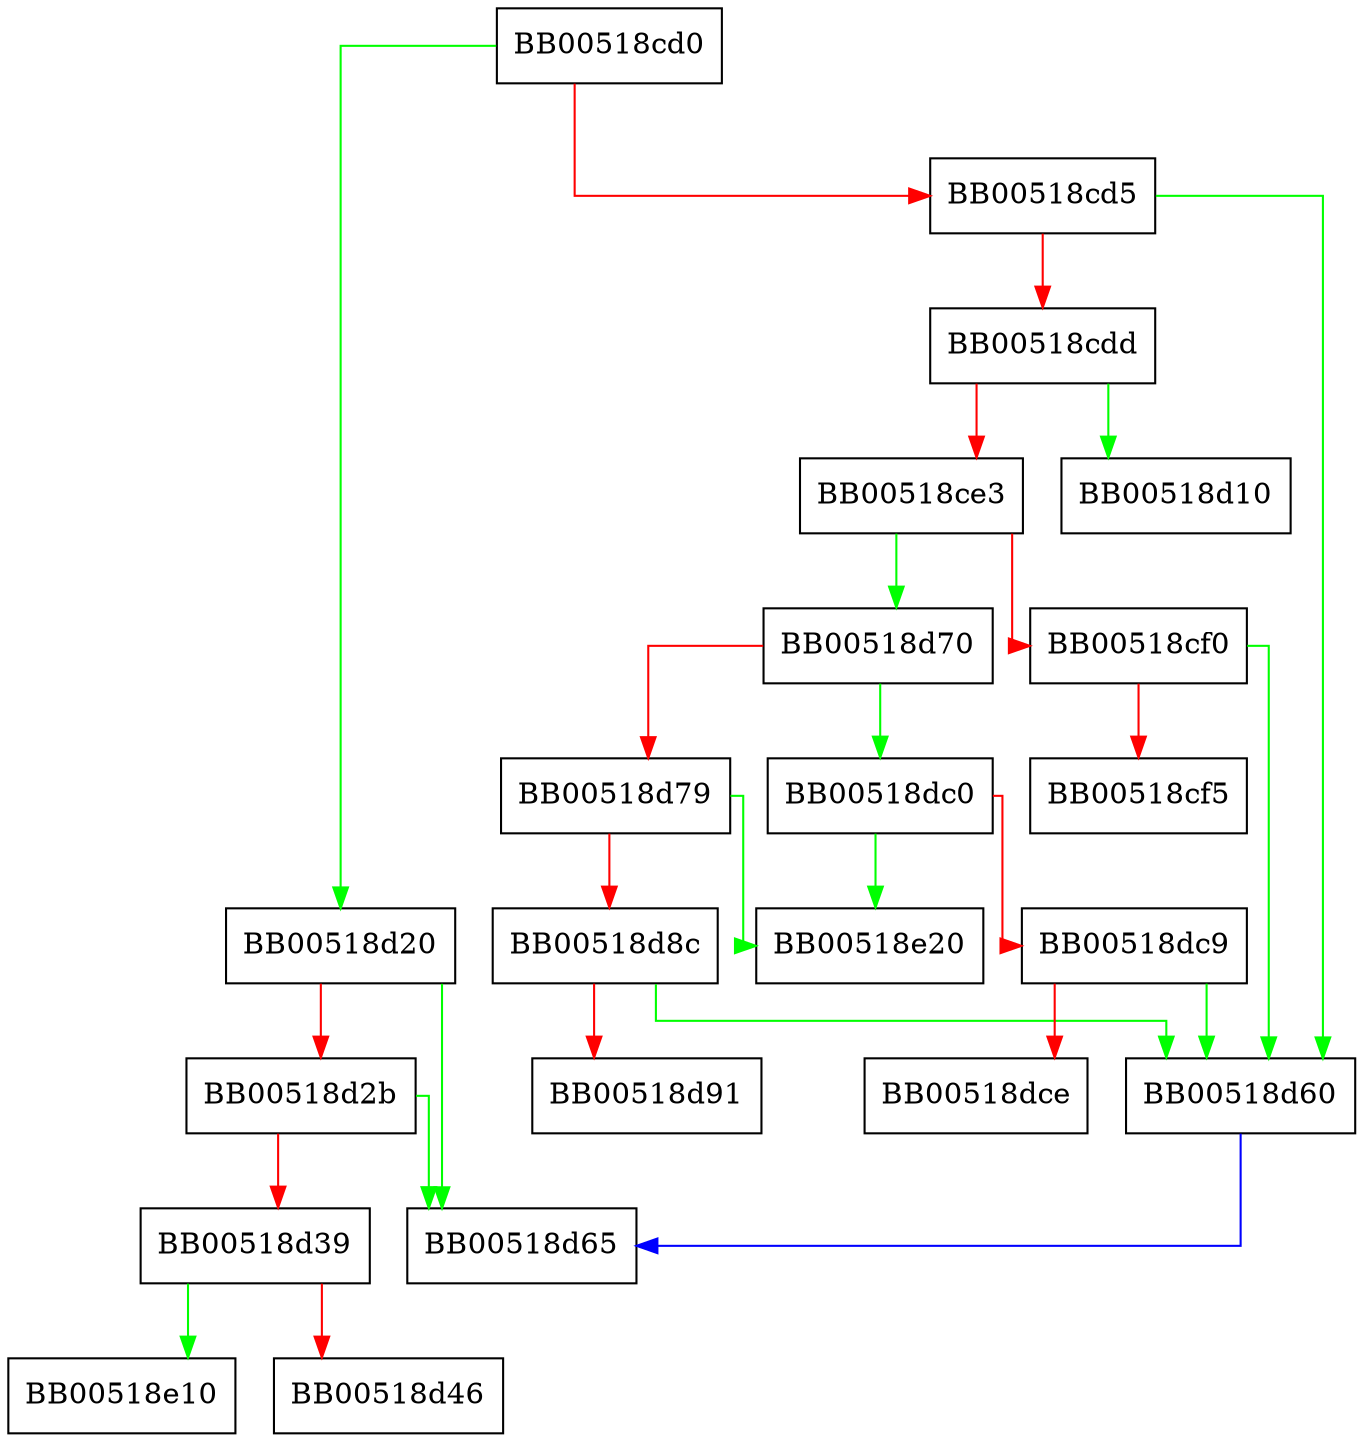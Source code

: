 digraph UTF8_putc {
  node [shape="box"];
  graph [splines=ortho];
  BB00518cd0 -> BB00518d20 [color="green"];
  BB00518cd0 -> BB00518cd5 [color="red"];
  BB00518cd5 -> BB00518d60 [color="green"];
  BB00518cd5 -> BB00518cdd [color="red"];
  BB00518cdd -> BB00518d10 [color="green"];
  BB00518cdd -> BB00518ce3 [color="red"];
  BB00518ce3 -> BB00518d70 [color="green"];
  BB00518ce3 -> BB00518cf0 [color="red"];
  BB00518cf0 -> BB00518d60 [color="green"];
  BB00518cf0 -> BB00518cf5 [color="red"];
  BB00518d20 -> BB00518d65 [color="green"];
  BB00518d20 -> BB00518d2b [color="red"];
  BB00518d2b -> BB00518d65 [color="green"];
  BB00518d2b -> BB00518d39 [color="red"];
  BB00518d39 -> BB00518e10 [color="green"];
  BB00518d39 -> BB00518d46 [color="red"];
  BB00518d60 -> BB00518d65 [color="blue"];
  BB00518d70 -> BB00518dc0 [color="green"];
  BB00518d70 -> BB00518d79 [color="red"];
  BB00518d79 -> BB00518e20 [color="green"];
  BB00518d79 -> BB00518d8c [color="red"];
  BB00518d8c -> BB00518d60 [color="green"];
  BB00518d8c -> BB00518d91 [color="red"];
  BB00518dc0 -> BB00518e20 [color="green"];
  BB00518dc0 -> BB00518dc9 [color="red"];
  BB00518dc9 -> BB00518d60 [color="green"];
  BB00518dc9 -> BB00518dce [color="red"];
}